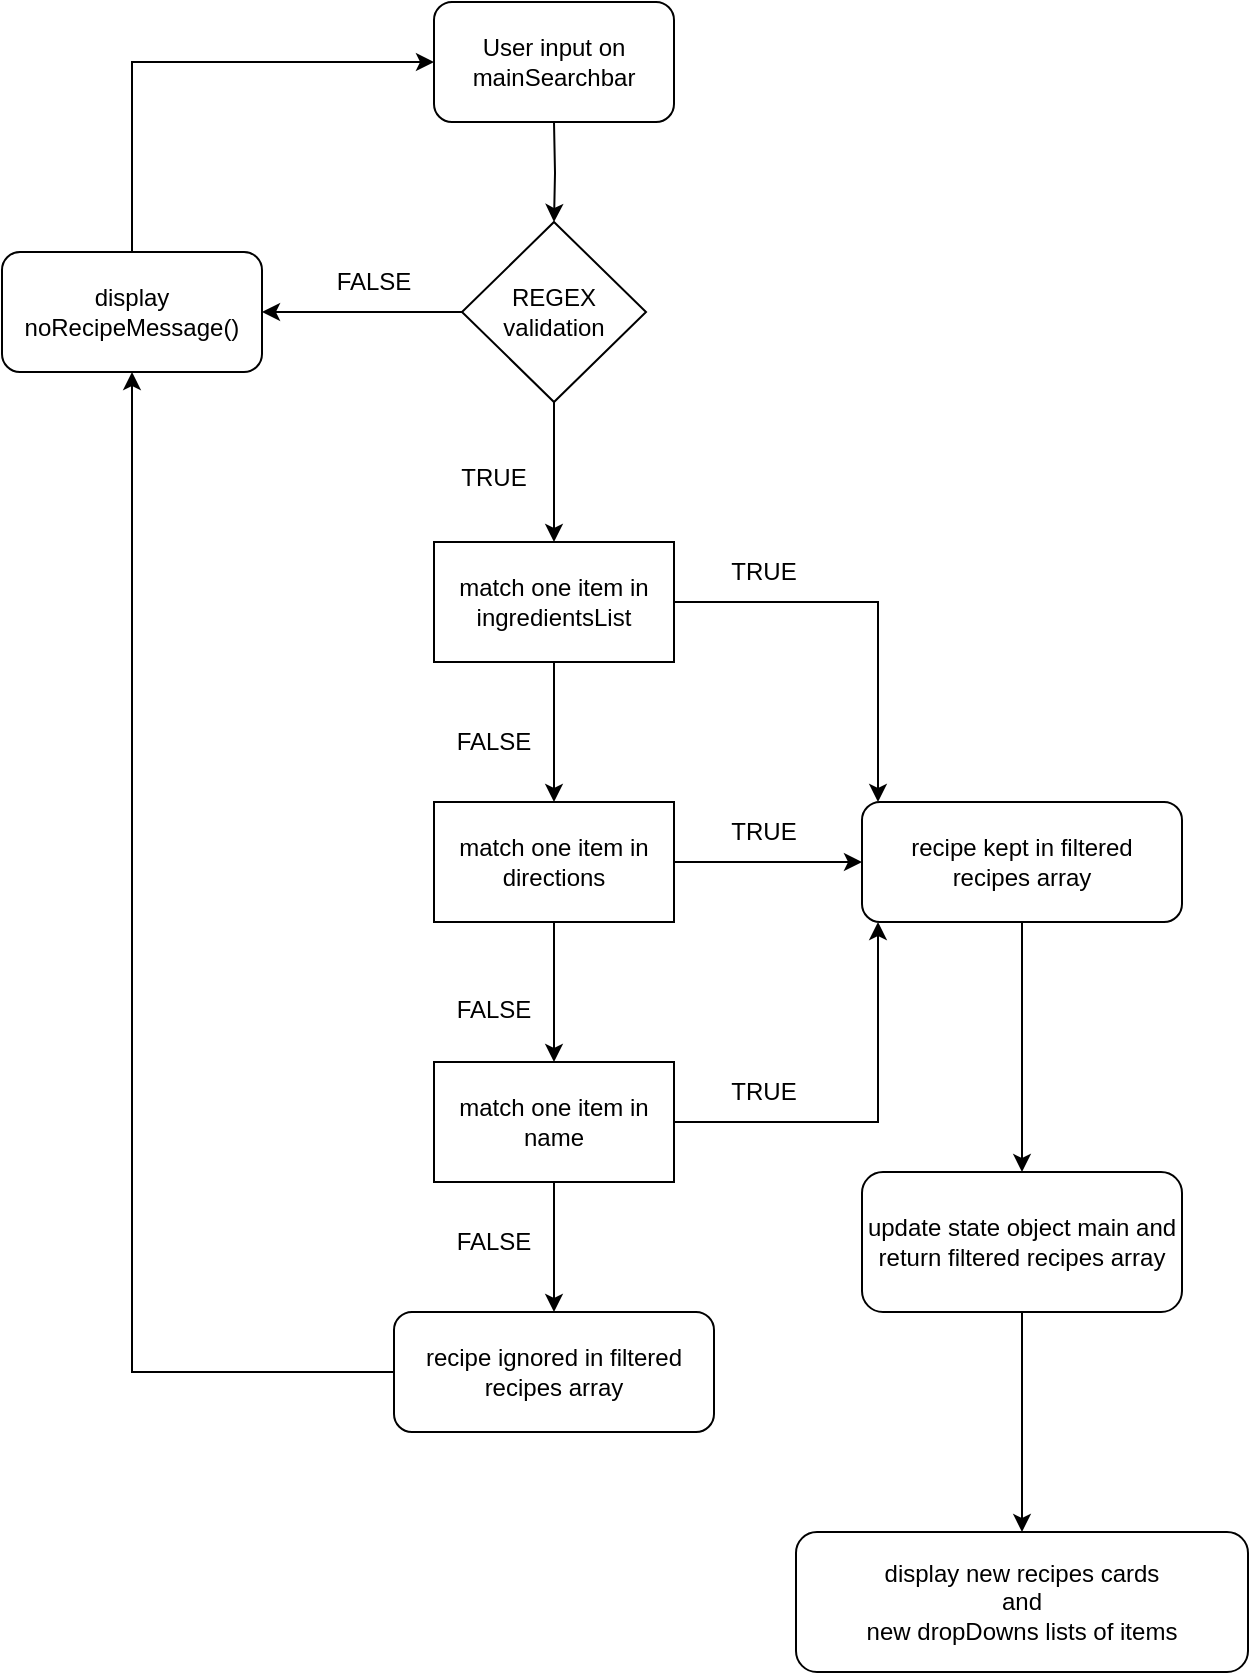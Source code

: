 <mxfile version="20.3.6" type="github">
  <diagram id="ga-sgr3PPKh_4a51wKOV" name="Page-1">
    <mxGraphModel dx="1043" dy="763" grid="1" gridSize="10" guides="1" tooltips="1" connect="1" arrows="1" fold="1" page="1" pageScale="1" pageWidth="827" pageHeight="1169" math="0" shadow="0">
      <root>
        <mxCell id="0" />
        <mxCell id="1" parent="0" />
        <mxCell id="rws3jVxYOCs86u8TmgI2-4" value="" style="edgeStyle=orthogonalEdgeStyle;rounded=0;orthogonalLoop=1;jettySize=auto;html=1;" parent="1" target="rws3jVxYOCs86u8TmgI2-2" edge="1">
          <mxGeometry relative="1" as="geometry">
            <mxPoint x="378" y="227" as="sourcePoint" />
          </mxGeometry>
        </mxCell>
        <mxCell id="rws3jVxYOCs86u8TmgI2-1" value="User input on mainSearchbar" style="rounded=1;whiteSpace=wrap;html=1;" parent="1" vertex="1">
          <mxGeometry x="318" y="167" width="120" height="60" as="geometry" />
        </mxCell>
        <mxCell id="rws3jVxYOCs86u8TmgI2-7" value="" style="edgeStyle=orthogonalEdgeStyle;rounded=0;orthogonalLoop=1;jettySize=auto;html=1;" parent="1" source="rws3jVxYOCs86u8TmgI2-2" target="rws3jVxYOCs86u8TmgI2-5" edge="1">
          <mxGeometry relative="1" as="geometry" />
        </mxCell>
        <mxCell id="rws3jVxYOCs86u8TmgI2-20" style="edgeStyle=orthogonalEdgeStyle;rounded=0;orthogonalLoop=1;jettySize=auto;html=1;entryX=1;entryY=0.5;entryDx=0;entryDy=0;" parent="1" source="rws3jVxYOCs86u8TmgI2-2" edge="1" target="rws3jVxYOCs86u8TmgI2-19">
          <mxGeometry relative="1" as="geometry">
            <mxPoint x="77" y="497" as="targetPoint" />
          </mxGeometry>
        </mxCell>
        <mxCell id="rws3jVxYOCs86u8TmgI2-2" value="&lt;div&gt;REGEX &lt;br&gt;&lt;/div&gt;&lt;div&gt;validation&lt;/div&gt;" style="rhombus;whiteSpace=wrap;html=1;" parent="1" vertex="1">
          <mxGeometry x="332" y="277" width="92" height="90" as="geometry" />
        </mxCell>
        <mxCell id="rws3jVxYOCs86u8TmgI2-12" value="" style="edgeStyle=orthogonalEdgeStyle;rounded=0;orthogonalLoop=1;jettySize=auto;html=1;" parent="1" source="rws3jVxYOCs86u8TmgI2-5" target="rws3jVxYOCs86u8TmgI2-8" edge="1">
          <mxGeometry relative="1" as="geometry" />
        </mxCell>
        <mxCell id="rws3jVxYOCs86u8TmgI2-27" style="edgeStyle=orthogonalEdgeStyle;rounded=0;orthogonalLoop=1;jettySize=auto;html=1;entryX=0.05;entryY=0;entryDx=0;entryDy=0;entryPerimeter=0;" parent="1" source="rws3jVxYOCs86u8TmgI2-5" target="rws3jVxYOCs86u8TmgI2-26" edge="1">
          <mxGeometry relative="1" as="geometry" />
        </mxCell>
        <mxCell id="rws3jVxYOCs86u8TmgI2-5" value="match one item in ingredientsList" style="rounded=0;whiteSpace=wrap;html=1;" parent="1" vertex="1">
          <mxGeometry x="318" y="437" width="120" height="60" as="geometry" />
        </mxCell>
        <mxCell id="rws3jVxYOCs86u8TmgI2-17" value="" style="edgeStyle=orthogonalEdgeStyle;rounded=0;orthogonalLoop=1;jettySize=auto;html=1;" parent="1" source="rws3jVxYOCs86u8TmgI2-8" target="rws3jVxYOCs86u8TmgI2-16" edge="1">
          <mxGeometry relative="1" as="geometry" />
        </mxCell>
        <mxCell id="rws3jVxYOCs86u8TmgI2-28" style="edgeStyle=orthogonalEdgeStyle;rounded=0;orthogonalLoop=1;jettySize=auto;html=1;exitX=1;exitY=0.5;exitDx=0;exitDy=0;" parent="1" source="rws3jVxYOCs86u8TmgI2-8" target="rws3jVxYOCs86u8TmgI2-26" edge="1">
          <mxGeometry relative="1" as="geometry" />
        </mxCell>
        <mxCell id="rws3jVxYOCs86u8TmgI2-8" value="match one item in directions" style="rounded=0;whiteSpace=wrap;html=1;" parent="1" vertex="1">
          <mxGeometry x="318" y="567" width="120" height="60" as="geometry" />
        </mxCell>
        <mxCell id="rws3jVxYOCs86u8TmgI2-14" value="FALSE" style="text;html=1;strokeColor=none;fillColor=none;align=center;verticalAlign=middle;whiteSpace=wrap;rounded=0;" parent="1" vertex="1">
          <mxGeometry x="318" y="521.5" width="60" height="30" as="geometry" />
        </mxCell>
        <mxCell id="rws3jVxYOCs86u8TmgI2-29" style="edgeStyle=orthogonalEdgeStyle;rounded=0;orthogonalLoop=1;jettySize=auto;html=1;exitX=1;exitY=0.5;exitDx=0;exitDy=0;entryX=0.05;entryY=1;entryDx=0;entryDy=0;entryPerimeter=0;" parent="1" source="rws3jVxYOCs86u8TmgI2-16" target="rws3jVxYOCs86u8TmgI2-26" edge="1">
          <mxGeometry relative="1" as="geometry">
            <mxPoint x="612" y="632" as="targetPoint" />
          </mxGeometry>
        </mxCell>
        <mxCell id="4nf2u2gdOJk-LU7aKzIJ-15" style="edgeStyle=orthogonalEdgeStyle;rounded=0;orthogonalLoop=1;jettySize=auto;html=1;exitX=0.5;exitY=1;exitDx=0;exitDy=0;entryX=0.5;entryY=0;entryDx=0;entryDy=0;" edge="1" parent="1" source="rws3jVxYOCs86u8TmgI2-16" target="4nf2u2gdOJk-LU7aKzIJ-5">
          <mxGeometry relative="1" as="geometry" />
        </mxCell>
        <mxCell id="rws3jVxYOCs86u8TmgI2-16" value="match one item in name" style="rounded=0;whiteSpace=wrap;html=1;" parent="1" vertex="1">
          <mxGeometry x="318" y="697" width="120" height="60" as="geometry" />
        </mxCell>
        <mxCell id="rws3jVxYOCs86u8TmgI2-18" value="FALSE" style="text;html=1;strokeColor=none;fillColor=none;align=center;verticalAlign=middle;whiteSpace=wrap;rounded=0;" parent="1" vertex="1">
          <mxGeometry x="318" y="656" width="60" height="30" as="geometry" />
        </mxCell>
        <mxCell id="LoJJO0c_ScXFvc4OFsKD-8" style="edgeStyle=orthogonalEdgeStyle;rounded=0;orthogonalLoop=1;jettySize=auto;html=1;exitX=0.5;exitY=0;exitDx=0;exitDy=0;entryX=0;entryY=0.5;entryDx=0;entryDy=0;" parent="1" source="rws3jVxYOCs86u8TmgI2-19" target="rws3jVxYOCs86u8TmgI2-1" edge="1">
          <mxGeometry relative="1" as="geometry">
            <mxPoint x="-13" y="197" as="targetPoint" />
          </mxGeometry>
        </mxCell>
        <mxCell id="rws3jVxYOCs86u8TmgI2-19" value="display noRecipeMessage()" style="rounded=1;whiteSpace=wrap;html=1;" parent="1" vertex="1">
          <mxGeometry x="102" y="292" width="130" height="60" as="geometry" />
        </mxCell>
        <mxCell id="rws3jVxYOCs86u8TmgI2-22" value="FALSE" style="text;html=1;strokeColor=none;fillColor=none;align=center;verticalAlign=middle;whiteSpace=wrap;rounded=0;" parent="1" vertex="1">
          <mxGeometry x="318" y="772" width="60" height="30" as="geometry" />
        </mxCell>
        <mxCell id="rws3jVxYOCs86u8TmgI2-23" value="FALSE" style="text;html=1;strokeColor=none;fillColor=none;align=center;verticalAlign=middle;whiteSpace=wrap;rounded=0;" parent="1" vertex="1">
          <mxGeometry x="258" y="292" width="60" height="30" as="geometry" />
        </mxCell>
        <mxCell id="rws3jVxYOCs86u8TmgI2-24" value="TRUE" style="text;html=1;strokeColor=none;fillColor=none;align=center;verticalAlign=middle;whiteSpace=wrap;rounded=0;" parent="1" vertex="1">
          <mxGeometry x="453" y="437" width="60" height="30" as="geometry" />
        </mxCell>
        <mxCell id="4nf2u2gdOJk-LU7aKzIJ-4" style="edgeStyle=orthogonalEdgeStyle;rounded=0;orthogonalLoop=1;jettySize=auto;html=1;exitX=0.5;exitY=1;exitDx=0;exitDy=0;entryX=0.5;entryY=0;entryDx=0;entryDy=0;" edge="1" parent="1" source="rws3jVxYOCs86u8TmgI2-26" target="4nf2u2gdOJk-LU7aKzIJ-3">
          <mxGeometry relative="1" as="geometry">
            <mxPoint x="612" y="702" as="targetPoint" />
          </mxGeometry>
        </mxCell>
        <mxCell id="rws3jVxYOCs86u8TmgI2-26" value="&lt;div align=&quot;center&quot;&gt;recipe kept in filtered &lt;br&gt;&lt;/div&gt;&lt;div align=&quot;center&quot;&gt;recipes array&lt;br&gt;&lt;/div&gt;" style="rounded=1;whiteSpace=wrap;html=1;align=center;" parent="1" vertex="1">
          <mxGeometry x="532" y="567" width="160" height="60" as="geometry" />
        </mxCell>
        <mxCell id="LoJJO0c_ScXFvc4OFsKD-1" value="TRUE" style="text;html=1;strokeColor=none;fillColor=none;align=center;verticalAlign=middle;whiteSpace=wrap;rounded=0;" parent="1" vertex="1">
          <mxGeometry x="318" y="390" width="60" height="30" as="geometry" />
        </mxCell>
        <mxCell id="LoJJO0c_ScXFvc4OFsKD-2" value="TRUE" style="text;html=1;strokeColor=none;fillColor=none;align=center;verticalAlign=middle;whiteSpace=wrap;rounded=0;" parent="1" vertex="1">
          <mxGeometry x="453" y="567" width="60" height="30" as="geometry" />
        </mxCell>
        <mxCell id="LoJJO0c_ScXFvc4OFsKD-3" value="TRUE" style="text;html=1;strokeColor=none;fillColor=none;align=center;verticalAlign=middle;whiteSpace=wrap;rounded=0;" parent="1" vertex="1">
          <mxGeometry x="453" y="697" width="60" height="30" as="geometry" />
        </mxCell>
        <mxCell id="LoJJO0c_ScXFvc4OFsKD-6" value="&lt;div&gt;display new recipes cards&lt;/div&gt;&lt;div&gt;and&lt;/div&gt;&lt;div&gt;new dropDowns lists of items&lt;br&gt;&lt;/div&gt;" style="rounded=1;whiteSpace=wrap;html=1;" parent="1" vertex="1">
          <mxGeometry x="499" y="932" width="226" height="70" as="geometry" />
        </mxCell>
        <mxCell id="4nf2u2gdOJk-LU7aKzIJ-12" style="edgeStyle=orthogonalEdgeStyle;rounded=0;orthogonalLoop=1;jettySize=auto;html=1;exitX=0.5;exitY=1;exitDx=0;exitDy=0;entryX=0.5;entryY=0;entryDx=0;entryDy=0;" edge="1" parent="1" source="4nf2u2gdOJk-LU7aKzIJ-3" target="LoJJO0c_ScXFvc4OFsKD-6">
          <mxGeometry relative="1" as="geometry" />
        </mxCell>
        <mxCell id="4nf2u2gdOJk-LU7aKzIJ-3" value="&lt;div&gt;update state object main and &lt;br&gt;&lt;/div&gt;&lt;div&gt;return filtered recipes array &lt;br&gt;&lt;/div&gt;" style="rounded=1;whiteSpace=wrap;html=1;" vertex="1" parent="1">
          <mxGeometry x="532" y="752" width="160" height="70" as="geometry" />
        </mxCell>
        <mxCell id="4nf2u2gdOJk-LU7aKzIJ-16" style="edgeStyle=orthogonalEdgeStyle;rounded=0;orthogonalLoop=1;jettySize=auto;html=1;exitX=0;exitY=0.5;exitDx=0;exitDy=0;entryX=0.5;entryY=1;entryDx=0;entryDy=0;" edge="1" parent="1" source="4nf2u2gdOJk-LU7aKzIJ-5" target="rws3jVxYOCs86u8TmgI2-19">
          <mxGeometry relative="1" as="geometry" />
        </mxCell>
        <mxCell id="4nf2u2gdOJk-LU7aKzIJ-5" value="&lt;div align=&quot;center&quot;&gt;recipe ignored in filtered &lt;br&gt;&lt;/div&gt;&lt;div align=&quot;center&quot;&gt;recipes array&lt;br&gt;&lt;/div&gt;" style="rounded=1;whiteSpace=wrap;html=1;align=center;" vertex="1" parent="1">
          <mxGeometry x="298" y="822" width="160" height="60" as="geometry" />
        </mxCell>
      </root>
    </mxGraphModel>
  </diagram>
</mxfile>
